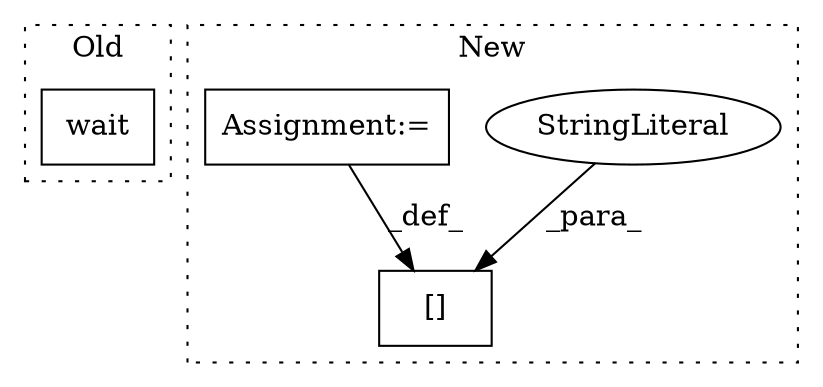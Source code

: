 digraph G {
subgraph cluster0 {
1 [label="wait" a="32" s="4794" l="6" shape="box"];
label = "Old";
style="dotted";
}
subgraph cluster1 {
2 [label="[]" a="2" s="5965,5995" l="12,1" shape="box"];
3 [label="StringLiteral" a="45" s="5977" l="18" shape="ellipse"];
4 [label="Assignment:=" a="7" s="5996" l="2" shape="box"];
label = "New";
style="dotted";
}
3 -> 2 [label="_para_"];
4 -> 2 [label="_def_"];
}